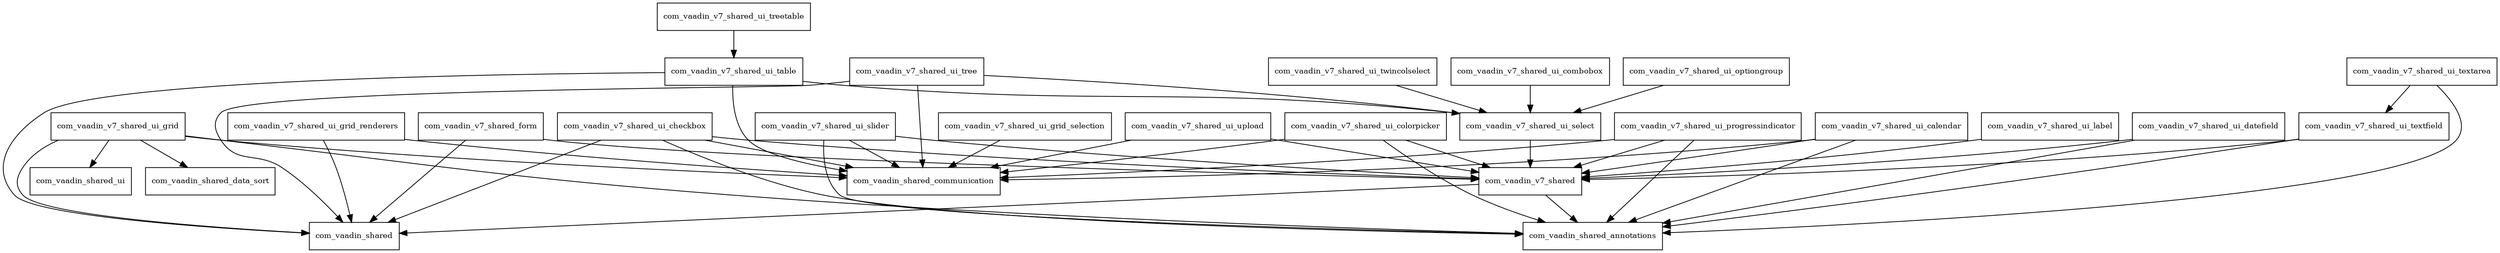 digraph vaadin_compatibility_shared_8_7_0_rc1_package_dependencies {
  node [shape = box, fontsize=10.0];
  com_vaadin_v7_shared -> com_vaadin_shared;
  com_vaadin_v7_shared -> com_vaadin_shared_annotations;
  com_vaadin_v7_shared_form -> com_vaadin_shared;
  com_vaadin_v7_shared_form -> com_vaadin_v7_shared;
  com_vaadin_v7_shared_ui_calendar -> com_vaadin_shared_annotations;
  com_vaadin_v7_shared_ui_calendar -> com_vaadin_shared_communication;
  com_vaadin_v7_shared_ui_calendar -> com_vaadin_v7_shared;
  com_vaadin_v7_shared_ui_checkbox -> com_vaadin_shared;
  com_vaadin_v7_shared_ui_checkbox -> com_vaadin_shared_annotations;
  com_vaadin_v7_shared_ui_checkbox -> com_vaadin_shared_communication;
  com_vaadin_v7_shared_ui_checkbox -> com_vaadin_v7_shared;
  com_vaadin_v7_shared_ui_colorpicker -> com_vaadin_shared_annotations;
  com_vaadin_v7_shared_ui_colorpicker -> com_vaadin_shared_communication;
  com_vaadin_v7_shared_ui_colorpicker -> com_vaadin_v7_shared;
  com_vaadin_v7_shared_ui_combobox -> com_vaadin_v7_shared_ui_select;
  com_vaadin_v7_shared_ui_datefield -> com_vaadin_shared_annotations;
  com_vaadin_v7_shared_ui_datefield -> com_vaadin_v7_shared;
  com_vaadin_v7_shared_ui_grid -> com_vaadin_shared;
  com_vaadin_v7_shared_ui_grid -> com_vaadin_shared_annotations;
  com_vaadin_v7_shared_ui_grid -> com_vaadin_shared_communication;
  com_vaadin_v7_shared_ui_grid -> com_vaadin_shared_data_sort;
  com_vaadin_v7_shared_ui_grid -> com_vaadin_shared_ui;
  com_vaadin_v7_shared_ui_grid_renderers -> com_vaadin_shared;
  com_vaadin_v7_shared_ui_grid_renderers -> com_vaadin_shared_communication;
  com_vaadin_v7_shared_ui_grid_selection -> com_vaadin_shared_communication;
  com_vaadin_v7_shared_ui_label -> com_vaadin_v7_shared;
  com_vaadin_v7_shared_ui_optiongroup -> com_vaadin_v7_shared_ui_select;
  com_vaadin_v7_shared_ui_progressindicator -> com_vaadin_shared_annotations;
  com_vaadin_v7_shared_ui_progressindicator -> com_vaadin_shared_communication;
  com_vaadin_v7_shared_ui_progressindicator -> com_vaadin_v7_shared;
  com_vaadin_v7_shared_ui_select -> com_vaadin_v7_shared;
  com_vaadin_v7_shared_ui_slider -> com_vaadin_shared_annotations;
  com_vaadin_v7_shared_ui_slider -> com_vaadin_shared_communication;
  com_vaadin_v7_shared_ui_slider -> com_vaadin_v7_shared;
  com_vaadin_v7_shared_ui_table -> com_vaadin_shared;
  com_vaadin_v7_shared_ui_table -> com_vaadin_shared_communication;
  com_vaadin_v7_shared_ui_table -> com_vaadin_v7_shared_ui_select;
  com_vaadin_v7_shared_ui_textarea -> com_vaadin_shared_annotations;
  com_vaadin_v7_shared_ui_textarea -> com_vaadin_v7_shared_ui_textfield;
  com_vaadin_v7_shared_ui_textfield -> com_vaadin_shared_annotations;
  com_vaadin_v7_shared_ui_textfield -> com_vaadin_v7_shared;
  com_vaadin_v7_shared_ui_tree -> com_vaadin_shared;
  com_vaadin_v7_shared_ui_tree -> com_vaadin_shared_communication;
  com_vaadin_v7_shared_ui_tree -> com_vaadin_v7_shared_ui_select;
  com_vaadin_v7_shared_ui_treetable -> com_vaadin_v7_shared_ui_table;
  com_vaadin_v7_shared_ui_twincolselect -> com_vaadin_v7_shared_ui_select;
  com_vaadin_v7_shared_ui_upload -> com_vaadin_shared_communication;
  com_vaadin_v7_shared_ui_upload -> com_vaadin_v7_shared;
}
